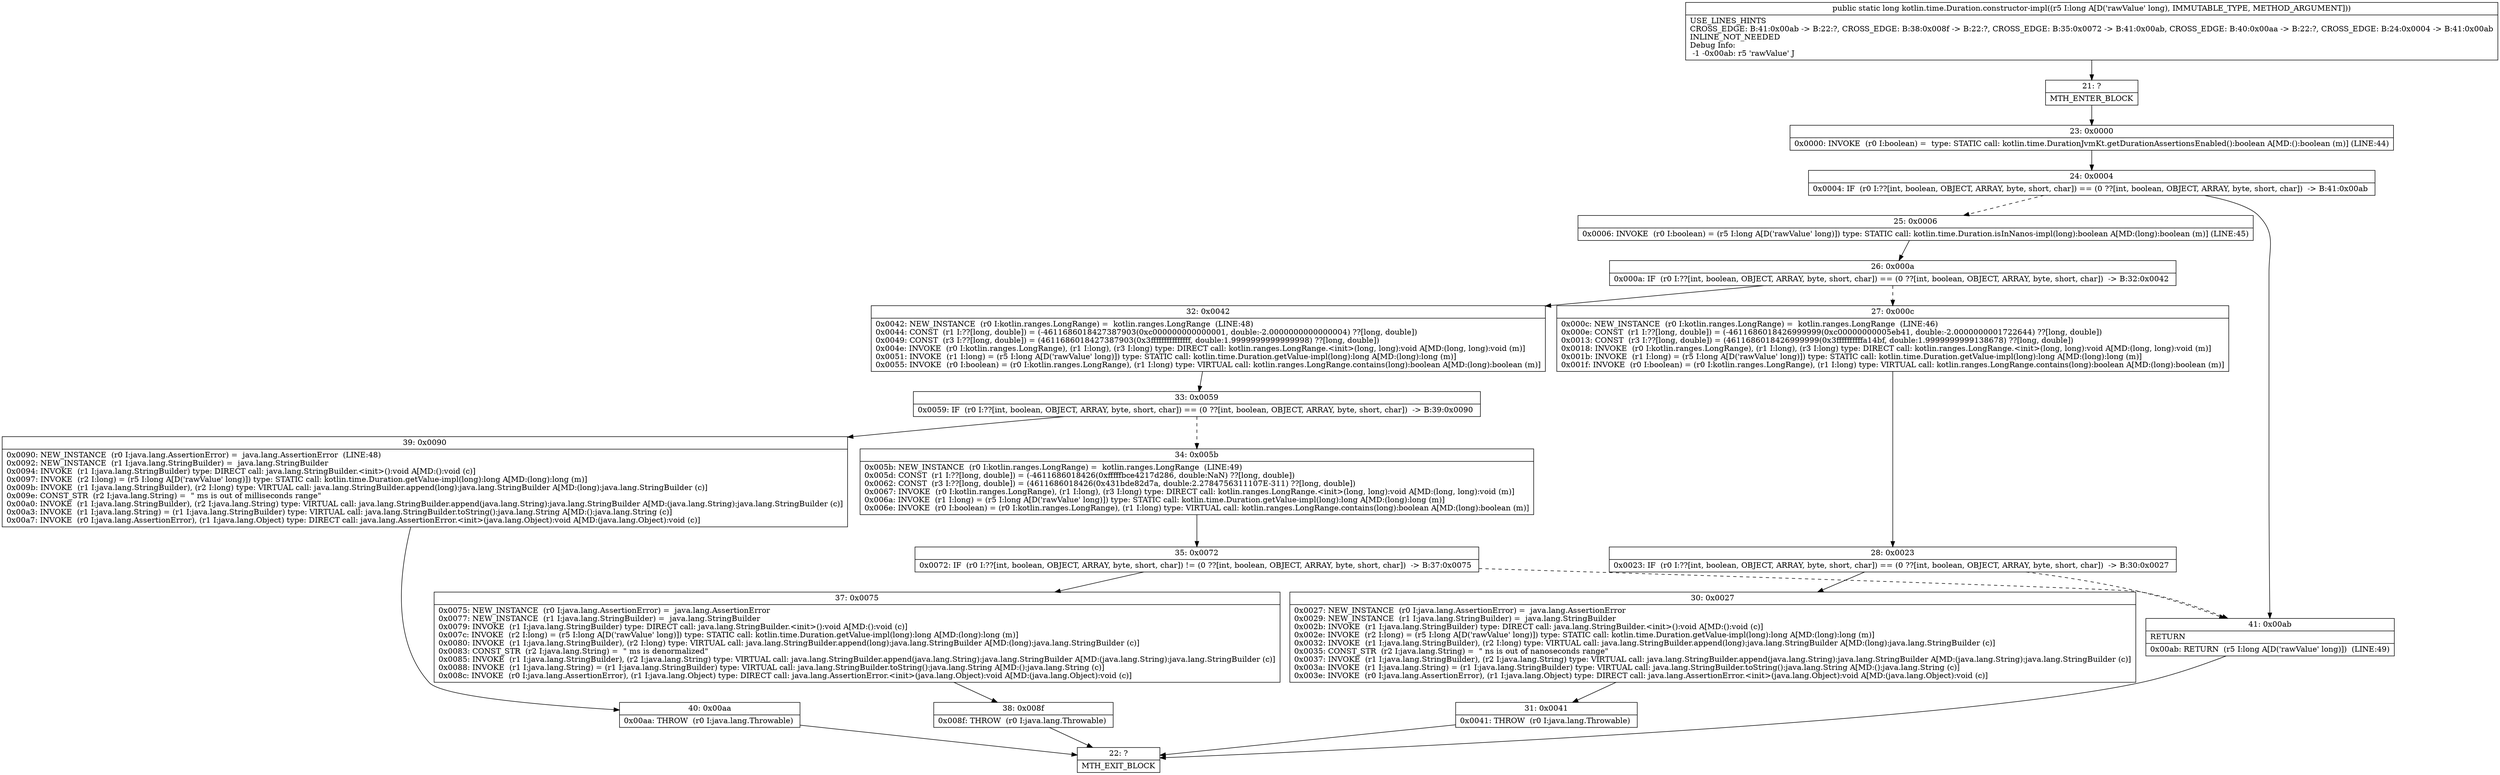 digraph "CFG forkotlin.time.Duration.constructor\-impl(J)J" {
Node_21 [shape=record,label="{21\:\ ?|MTH_ENTER_BLOCK\l}"];
Node_23 [shape=record,label="{23\:\ 0x0000|0x0000: INVOKE  (r0 I:boolean) =  type: STATIC call: kotlin.time.DurationJvmKt.getDurationAssertionsEnabled():boolean A[MD:():boolean (m)] (LINE:44)\l}"];
Node_24 [shape=record,label="{24\:\ 0x0004|0x0004: IF  (r0 I:??[int, boolean, OBJECT, ARRAY, byte, short, char]) == (0 ??[int, boolean, OBJECT, ARRAY, byte, short, char])  \-\> B:41:0x00ab \l}"];
Node_25 [shape=record,label="{25\:\ 0x0006|0x0006: INVOKE  (r0 I:boolean) = (r5 I:long A[D('rawValue' long)]) type: STATIC call: kotlin.time.Duration.isInNanos\-impl(long):boolean A[MD:(long):boolean (m)] (LINE:45)\l}"];
Node_26 [shape=record,label="{26\:\ 0x000a|0x000a: IF  (r0 I:??[int, boolean, OBJECT, ARRAY, byte, short, char]) == (0 ??[int, boolean, OBJECT, ARRAY, byte, short, char])  \-\> B:32:0x0042 \l}"];
Node_27 [shape=record,label="{27\:\ 0x000c|0x000c: NEW_INSTANCE  (r0 I:kotlin.ranges.LongRange) =  kotlin.ranges.LongRange  (LINE:46)\l0x000e: CONST  (r1 I:??[long, double]) = (\-4611686018426999999(0xc00000000005eb41, double:\-2.0000000001722644) ??[long, double]) \l0x0013: CONST  (r3 I:??[long, double]) = (4611686018426999999(0x3ffffffffffa14bf, double:1.9999999999138678) ??[long, double]) \l0x0018: INVOKE  (r0 I:kotlin.ranges.LongRange), (r1 I:long), (r3 I:long) type: DIRECT call: kotlin.ranges.LongRange.\<init\>(long, long):void A[MD:(long, long):void (m)]\l0x001b: INVOKE  (r1 I:long) = (r5 I:long A[D('rawValue' long)]) type: STATIC call: kotlin.time.Duration.getValue\-impl(long):long A[MD:(long):long (m)]\l0x001f: INVOKE  (r0 I:boolean) = (r0 I:kotlin.ranges.LongRange), (r1 I:long) type: VIRTUAL call: kotlin.ranges.LongRange.contains(long):boolean A[MD:(long):boolean (m)]\l}"];
Node_28 [shape=record,label="{28\:\ 0x0023|0x0023: IF  (r0 I:??[int, boolean, OBJECT, ARRAY, byte, short, char]) == (0 ??[int, boolean, OBJECT, ARRAY, byte, short, char])  \-\> B:30:0x0027 \l}"];
Node_30 [shape=record,label="{30\:\ 0x0027|0x0027: NEW_INSTANCE  (r0 I:java.lang.AssertionError) =  java.lang.AssertionError \l0x0029: NEW_INSTANCE  (r1 I:java.lang.StringBuilder) =  java.lang.StringBuilder \l0x002b: INVOKE  (r1 I:java.lang.StringBuilder) type: DIRECT call: java.lang.StringBuilder.\<init\>():void A[MD:():void (c)]\l0x002e: INVOKE  (r2 I:long) = (r5 I:long A[D('rawValue' long)]) type: STATIC call: kotlin.time.Duration.getValue\-impl(long):long A[MD:(long):long (m)]\l0x0032: INVOKE  (r1 I:java.lang.StringBuilder), (r2 I:long) type: VIRTUAL call: java.lang.StringBuilder.append(long):java.lang.StringBuilder A[MD:(long):java.lang.StringBuilder (c)]\l0x0035: CONST_STR  (r2 I:java.lang.String) =  \" ns is out of nanoseconds range\" \l0x0037: INVOKE  (r1 I:java.lang.StringBuilder), (r2 I:java.lang.String) type: VIRTUAL call: java.lang.StringBuilder.append(java.lang.String):java.lang.StringBuilder A[MD:(java.lang.String):java.lang.StringBuilder (c)]\l0x003a: INVOKE  (r1 I:java.lang.String) = (r1 I:java.lang.StringBuilder) type: VIRTUAL call: java.lang.StringBuilder.toString():java.lang.String A[MD:():java.lang.String (c)]\l0x003e: INVOKE  (r0 I:java.lang.AssertionError), (r1 I:java.lang.Object) type: DIRECT call: java.lang.AssertionError.\<init\>(java.lang.Object):void A[MD:(java.lang.Object):void (c)]\l}"];
Node_31 [shape=record,label="{31\:\ 0x0041|0x0041: THROW  (r0 I:java.lang.Throwable) \l}"];
Node_22 [shape=record,label="{22\:\ ?|MTH_EXIT_BLOCK\l}"];
Node_32 [shape=record,label="{32\:\ 0x0042|0x0042: NEW_INSTANCE  (r0 I:kotlin.ranges.LongRange) =  kotlin.ranges.LongRange  (LINE:48)\l0x0044: CONST  (r1 I:??[long, double]) = (\-4611686018427387903(0xc000000000000001, double:\-2.0000000000000004) ??[long, double]) \l0x0049: CONST  (r3 I:??[long, double]) = (4611686018427387903(0x3fffffffffffffff, double:1.9999999999999998) ??[long, double]) \l0x004e: INVOKE  (r0 I:kotlin.ranges.LongRange), (r1 I:long), (r3 I:long) type: DIRECT call: kotlin.ranges.LongRange.\<init\>(long, long):void A[MD:(long, long):void (m)]\l0x0051: INVOKE  (r1 I:long) = (r5 I:long A[D('rawValue' long)]) type: STATIC call: kotlin.time.Duration.getValue\-impl(long):long A[MD:(long):long (m)]\l0x0055: INVOKE  (r0 I:boolean) = (r0 I:kotlin.ranges.LongRange), (r1 I:long) type: VIRTUAL call: kotlin.ranges.LongRange.contains(long):boolean A[MD:(long):boolean (m)]\l}"];
Node_33 [shape=record,label="{33\:\ 0x0059|0x0059: IF  (r0 I:??[int, boolean, OBJECT, ARRAY, byte, short, char]) == (0 ??[int, boolean, OBJECT, ARRAY, byte, short, char])  \-\> B:39:0x0090 \l}"];
Node_34 [shape=record,label="{34\:\ 0x005b|0x005b: NEW_INSTANCE  (r0 I:kotlin.ranges.LongRange) =  kotlin.ranges.LongRange  (LINE:49)\l0x005d: CONST  (r1 I:??[long, double]) = (\-4611686018426(0xfffffbce4217d286, double:NaN) ??[long, double]) \l0x0062: CONST  (r3 I:??[long, double]) = (4611686018426(0x431bde82d7a, double:2.2784756311107E\-311) ??[long, double]) \l0x0067: INVOKE  (r0 I:kotlin.ranges.LongRange), (r1 I:long), (r3 I:long) type: DIRECT call: kotlin.ranges.LongRange.\<init\>(long, long):void A[MD:(long, long):void (m)]\l0x006a: INVOKE  (r1 I:long) = (r5 I:long A[D('rawValue' long)]) type: STATIC call: kotlin.time.Duration.getValue\-impl(long):long A[MD:(long):long (m)]\l0x006e: INVOKE  (r0 I:boolean) = (r0 I:kotlin.ranges.LongRange), (r1 I:long) type: VIRTUAL call: kotlin.ranges.LongRange.contains(long):boolean A[MD:(long):boolean (m)]\l}"];
Node_35 [shape=record,label="{35\:\ 0x0072|0x0072: IF  (r0 I:??[int, boolean, OBJECT, ARRAY, byte, short, char]) != (0 ??[int, boolean, OBJECT, ARRAY, byte, short, char])  \-\> B:37:0x0075 \l}"];
Node_37 [shape=record,label="{37\:\ 0x0075|0x0075: NEW_INSTANCE  (r0 I:java.lang.AssertionError) =  java.lang.AssertionError \l0x0077: NEW_INSTANCE  (r1 I:java.lang.StringBuilder) =  java.lang.StringBuilder \l0x0079: INVOKE  (r1 I:java.lang.StringBuilder) type: DIRECT call: java.lang.StringBuilder.\<init\>():void A[MD:():void (c)]\l0x007c: INVOKE  (r2 I:long) = (r5 I:long A[D('rawValue' long)]) type: STATIC call: kotlin.time.Duration.getValue\-impl(long):long A[MD:(long):long (m)]\l0x0080: INVOKE  (r1 I:java.lang.StringBuilder), (r2 I:long) type: VIRTUAL call: java.lang.StringBuilder.append(long):java.lang.StringBuilder A[MD:(long):java.lang.StringBuilder (c)]\l0x0083: CONST_STR  (r2 I:java.lang.String) =  \" ms is denormalized\" \l0x0085: INVOKE  (r1 I:java.lang.StringBuilder), (r2 I:java.lang.String) type: VIRTUAL call: java.lang.StringBuilder.append(java.lang.String):java.lang.StringBuilder A[MD:(java.lang.String):java.lang.StringBuilder (c)]\l0x0088: INVOKE  (r1 I:java.lang.String) = (r1 I:java.lang.StringBuilder) type: VIRTUAL call: java.lang.StringBuilder.toString():java.lang.String A[MD:():java.lang.String (c)]\l0x008c: INVOKE  (r0 I:java.lang.AssertionError), (r1 I:java.lang.Object) type: DIRECT call: java.lang.AssertionError.\<init\>(java.lang.Object):void A[MD:(java.lang.Object):void (c)]\l}"];
Node_38 [shape=record,label="{38\:\ 0x008f|0x008f: THROW  (r0 I:java.lang.Throwable) \l}"];
Node_39 [shape=record,label="{39\:\ 0x0090|0x0090: NEW_INSTANCE  (r0 I:java.lang.AssertionError) =  java.lang.AssertionError  (LINE:48)\l0x0092: NEW_INSTANCE  (r1 I:java.lang.StringBuilder) =  java.lang.StringBuilder \l0x0094: INVOKE  (r1 I:java.lang.StringBuilder) type: DIRECT call: java.lang.StringBuilder.\<init\>():void A[MD:():void (c)]\l0x0097: INVOKE  (r2 I:long) = (r5 I:long A[D('rawValue' long)]) type: STATIC call: kotlin.time.Duration.getValue\-impl(long):long A[MD:(long):long (m)]\l0x009b: INVOKE  (r1 I:java.lang.StringBuilder), (r2 I:long) type: VIRTUAL call: java.lang.StringBuilder.append(long):java.lang.StringBuilder A[MD:(long):java.lang.StringBuilder (c)]\l0x009e: CONST_STR  (r2 I:java.lang.String) =  \" ms is out of milliseconds range\" \l0x00a0: INVOKE  (r1 I:java.lang.StringBuilder), (r2 I:java.lang.String) type: VIRTUAL call: java.lang.StringBuilder.append(java.lang.String):java.lang.StringBuilder A[MD:(java.lang.String):java.lang.StringBuilder (c)]\l0x00a3: INVOKE  (r1 I:java.lang.String) = (r1 I:java.lang.StringBuilder) type: VIRTUAL call: java.lang.StringBuilder.toString():java.lang.String A[MD:():java.lang.String (c)]\l0x00a7: INVOKE  (r0 I:java.lang.AssertionError), (r1 I:java.lang.Object) type: DIRECT call: java.lang.AssertionError.\<init\>(java.lang.Object):void A[MD:(java.lang.Object):void (c)]\l}"];
Node_40 [shape=record,label="{40\:\ 0x00aa|0x00aa: THROW  (r0 I:java.lang.Throwable) \l}"];
Node_41 [shape=record,label="{41\:\ 0x00ab|RETURN\l|0x00ab: RETURN  (r5 I:long A[D('rawValue' long)])  (LINE:49)\l}"];
MethodNode[shape=record,label="{public static long kotlin.time.Duration.constructor\-impl((r5 I:long A[D('rawValue' long), IMMUTABLE_TYPE, METHOD_ARGUMENT]))  | USE_LINES_HINTS\lCROSS_EDGE: B:41:0x00ab \-\> B:22:?, CROSS_EDGE: B:38:0x008f \-\> B:22:?, CROSS_EDGE: B:35:0x0072 \-\> B:41:0x00ab, CROSS_EDGE: B:40:0x00aa \-\> B:22:?, CROSS_EDGE: B:24:0x0004 \-\> B:41:0x00ab\lINLINE_NOT_NEEDED\lDebug Info:\l  \-1 \-0x00ab: r5 'rawValue' J\l}"];
MethodNode -> Node_21;Node_21 -> Node_23;
Node_23 -> Node_24;
Node_24 -> Node_25[style=dashed];
Node_24 -> Node_41;
Node_25 -> Node_26;
Node_26 -> Node_27[style=dashed];
Node_26 -> Node_32;
Node_27 -> Node_28;
Node_28 -> Node_30;
Node_28 -> Node_41[style=dashed];
Node_30 -> Node_31;
Node_31 -> Node_22;
Node_32 -> Node_33;
Node_33 -> Node_34[style=dashed];
Node_33 -> Node_39;
Node_34 -> Node_35;
Node_35 -> Node_37;
Node_35 -> Node_41[style=dashed];
Node_37 -> Node_38;
Node_38 -> Node_22;
Node_39 -> Node_40;
Node_40 -> Node_22;
Node_41 -> Node_22;
}

